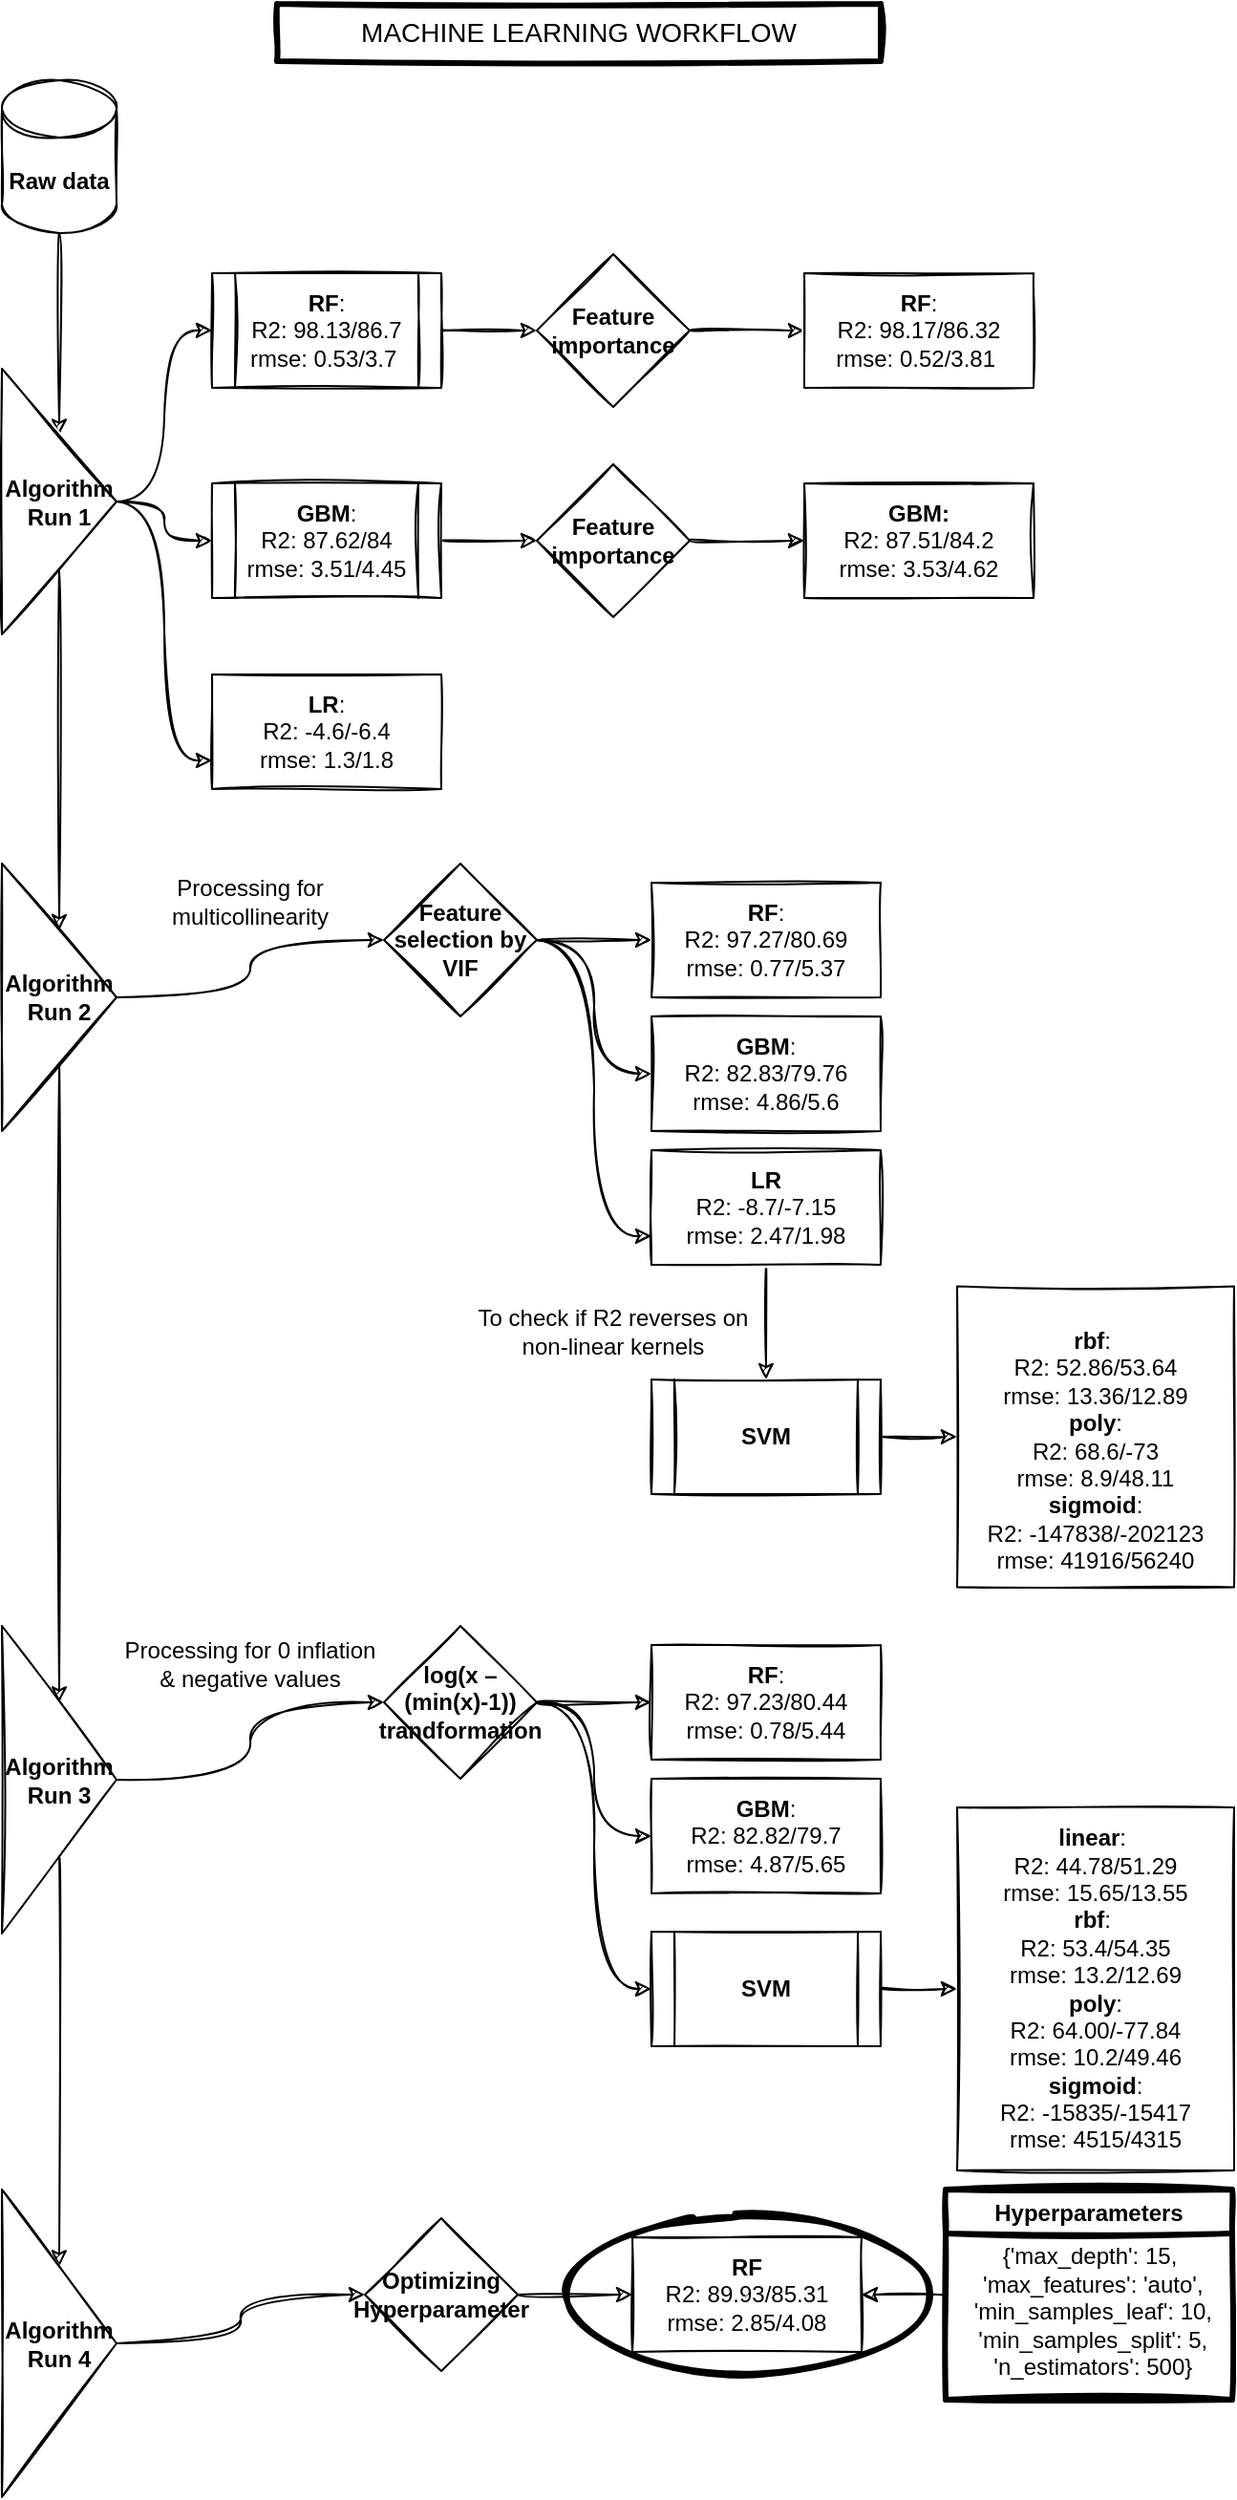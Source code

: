 <mxfile version="14.6.13" type="device" pages="2"><diagram id="PlotUkzGJ4MsL577KnN-" name="Page-1"><mxGraphModel dx="1236" dy="627" grid="1" gridSize="10" guides="1" tooltips="1" connect="1" arrows="1" fold="1" page="1" pageScale="1" pageWidth="850" pageHeight="1100" math="0" shadow="0"><root><mxCell id="0"/><mxCell id="1" parent="0"/><mxCell id="VuNRYBjT9WRb8cfi9A7f-4" value="" style="edgeStyle=orthogonalEdgeStyle;rounded=0;orthogonalLoop=1;jettySize=auto;html=1;exitX=0.5;exitY=1;exitDx=0;exitDy=0;exitPerimeter=0;curved=1;sketch=1;" edge="1" parent="1" source="VuNRYBjT9WRb8cfi9A7f-2" target="VuNRYBjT9WRb8cfi9A7f-3"><mxGeometry relative="1" as="geometry"><mxPoint x="40" y="191" as="sourcePoint"/></mxGeometry></mxCell><mxCell id="VuNRYBjT9WRb8cfi9A7f-2" value="&lt;b&gt;Raw data&lt;/b&gt;" style="shape=cylinder3;whiteSpace=wrap;html=1;boundedLbl=1;backgroundOutline=1;size=15;sketch=1;" vertex="1" parent="1"><mxGeometry x="10" y="80" width="60" height="80" as="geometry"/></mxCell><mxCell id="VuNRYBjT9WRb8cfi9A7f-6" value="" style="edgeStyle=orthogonalEdgeStyle;rounded=0;orthogonalLoop=1;jettySize=auto;html=1;curved=1;sketch=1;" edge="1" parent="1" source="VuNRYBjT9WRb8cfi9A7f-3" target="VuNRYBjT9WRb8cfi9A7f-5"><mxGeometry relative="1" as="geometry"/></mxCell><mxCell id="VuNRYBjT9WRb8cfi9A7f-22" value="" style="edgeStyle=orthogonalEdgeStyle;rounded=0;orthogonalLoop=1;jettySize=auto;html=1;curved=1;sketch=1;" edge="1" parent="1" source="VuNRYBjT9WRb8cfi9A7f-3" target="VuNRYBjT9WRb8cfi9A7f-21"><mxGeometry relative="1" as="geometry"/></mxCell><mxCell id="VuNRYBjT9WRb8cfi9A7f-64" style="edgeStyle=orthogonalEdgeStyle;rounded=0;orthogonalLoop=1;jettySize=auto;html=1;entryX=0;entryY=0.5;entryDx=0;entryDy=0;curved=1;sketch=1;" edge="1" parent="1" source="VuNRYBjT9WRb8cfi9A7f-3" target="VuNRYBjT9WRb8cfi9A7f-7"><mxGeometry relative="1" as="geometry"/></mxCell><mxCell id="VuNRYBjT9WRb8cfi9A7f-65" style="edgeStyle=orthogonalEdgeStyle;rounded=0;orthogonalLoop=1;jettySize=auto;html=1;entryX=0;entryY=0.75;entryDx=0;entryDy=0;curved=1;sketch=1;" edge="1" parent="1" source="VuNRYBjT9WRb8cfi9A7f-3" target="VuNRYBjT9WRb8cfi9A7f-19"><mxGeometry relative="1" as="geometry"/></mxCell><mxCell id="VuNRYBjT9WRb8cfi9A7f-3" value="&lt;b&gt;Algorithm Run 1&lt;/b&gt;" style="triangle;whiteSpace=wrap;html=1;sketch=1;" vertex="1" parent="1"><mxGeometry x="10" y="231" width="60" height="139" as="geometry"/></mxCell><mxCell id="VuNRYBjT9WRb8cfi9A7f-10" value="" style="edgeStyle=orthogonalEdgeStyle;rounded=0;orthogonalLoop=1;jettySize=auto;html=1;curved=1;sketch=1;" edge="1" parent="1" source="VuNRYBjT9WRb8cfi9A7f-5" target="VuNRYBjT9WRb8cfi9A7f-9"><mxGeometry relative="1" as="geometry"/></mxCell><mxCell id="VuNRYBjT9WRb8cfi9A7f-5" value="&lt;b&gt;RF&lt;/b&gt;:&lt;br&gt;R2: 98.13/86.7&lt;br&gt;rmse: 0.53/3.7&amp;nbsp;" style="shape=process;whiteSpace=wrap;html=1;backgroundOutline=1;sketch=1;" vertex="1" parent="1"><mxGeometry x="120" y="181" width="120" height="60" as="geometry"/></mxCell><mxCell id="VuNRYBjT9WRb8cfi9A7f-14" value="" style="edgeStyle=orthogonalEdgeStyle;rounded=0;orthogonalLoop=1;jettySize=auto;html=1;curved=1;sketch=1;" edge="1" parent="1" source="VuNRYBjT9WRb8cfi9A7f-7" target="VuNRYBjT9WRb8cfi9A7f-13"><mxGeometry relative="1" as="geometry"/></mxCell><mxCell id="VuNRYBjT9WRb8cfi9A7f-7" value="&lt;b&gt;GBM&lt;/b&gt;:&lt;br&gt;R2: 87.62/84&lt;br&gt;rmse: 3.51/4.45" style="shape=process;whiteSpace=wrap;html=1;backgroundOutline=1;sketch=1;" vertex="1" parent="1"><mxGeometry x="120" y="291" width="120" height="60" as="geometry"/></mxCell><mxCell id="VuNRYBjT9WRb8cfi9A7f-16" value="" style="edgeStyle=orthogonalEdgeStyle;rounded=0;orthogonalLoop=1;jettySize=auto;html=1;curved=1;sketch=1;" edge="1" parent="1" source="VuNRYBjT9WRb8cfi9A7f-9" target="VuNRYBjT9WRb8cfi9A7f-15"><mxGeometry relative="1" as="geometry"/></mxCell><mxCell id="VuNRYBjT9WRb8cfi9A7f-9" value="&lt;span style=&quot;&quot;&gt;Feature importance&lt;/span&gt;" style="rhombus;whiteSpace=wrap;html=1;fontStyle=1;sketch=1;" vertex="1" parent="1"><mxGeometry x="290" y="171" width="80" height="80" as="geometry"/></mxCell><mxCell id="VuNRYBjT9WRb8cfi9A7f-18" value="" style="edgeStyle=orthogonalEdgeStyle;rounded=0;orthogonalLoop=1;jettySize=auto;html=1;curved=1;sketch=1;" edge="1" parent="1" source="VuNRYBjT9WRb8cfi9A7f-13" target="VuNRYBjT9WRb8cfi9A7f-17"><mxGeometry relative="1" as="geometry"/></mxCell><mxCell id="VuNRYBjT9WRb8cfi9A7f-13" value="&lt;span&gt;Feature importance&lt;/span&gt;" style="rhombus;whiteSpace=wrap;html=1;fontStyle=1;sketch=1;" vertex="1" parent="1"><mxGeometry x="290" y="281" width="80" height="80" as="geometry"/></mxCell><mxCell id="VuNRYBjT9WRb8cfi9A7f-15" value="&lt;b&gt;RF&lt;/b&gt;:&lt;br&gt;R2: 98.17/86.32&lt;br&gt;rmse: 0.52/3.81&amp;nbsp;" style="whiteSpace=wrap;html=1;sketch=1;" vertex="1" parent="1"><mxGeometry x="430" y="181" width="120" height="60" as="geometry"/></mxCell><mxCell id="VuNRYBjT9WRb8cfi9A7f-17" value="&lt;span&gt;&lt;b&gt;GBM:&lt;br&gt;&lt;/b&gt;R2: 87.51/84.2&lt;br&gt;rmse: 3.53/4.62&lt;br&gt;&lt;/span&gt;" style="whiteSpace=wrap;html=1;sketch=1;" vertex="1" parent="1"><mxGeometry x="430" y="291" width="120" height="60" as="geometry"/></mxCell><mxCell id="VuNRYBjT9WRb8cfi9A7f-19" value="&lt;b&gt;LR&lt;/b&gt;:&lt;br&gt;R2: -4.6/-6.4&lt;br&gt;rmse: 1.3/1.8" style="whiteSpace=wrap;html=1;sketch=1;" vertex="1" parent="1"><mxGeometry x="120" y="391" width="120" height="60" as="geometry"/></mxCell><mxCell id="VuNRYBjT9WRb8cfi9A7f-24" value="" style="edgeStyle=orthogonalEdgeStyle;rounded=0;orthogonalLoop=1;jettySize=auto;html=1;curved=1;sketch=1;" edge="1" parent="1" source="VuNRYBjT9WRb8cfi9A7f-21" target="VuNRYBjT9WRb8cfi9A7f-23"><mxGeometry relative="1" as="geometry"/></mxCell><mxCell id="VuNRYBjT9WRb8cfi9A7f-46" value="" style="edgeStyle=orthogonalEdgeStyle;rounded=0;orthogonalLoop=1;jettySize=auto;html=1;curved=1;sketch=1;" edge="1" parent="1" source="VuNRYBjT9WRb8cfi9A7f-21" target="VuNRYBjT9WRb8cfi9A7f-45"><mxGeometry relative="1" as="geometry"/></mxCell><mxCell id="VuNRYBjT9WRb8cfi9A7f-21" value="&lt;b&gt;Algorithm Run 2&lt;/b&gt;" style="triangle;whiteSpace=wrap;html=1;sketch=1;" vertex="1" parent="1"><mxGeometry x="10" y="490" width="60" height="140" as="geometry"/></mxCell><mxCell id="VuNRYBjT9WRb8cfi9A7f-27" value="" style="edgeStyle=orthogonalEdgeStyle;rounded=0;orthogonalLoop=1;jettySize=auto;html=1;curved=1;sketch=1;" edge="1" parent="1" source="VuNRYBjT9WRb8cfi9A7f-23" target="VuNRYBjT9WRb8cfi9A7f-26"><mxGeometry relative="1" as="geometry"/></mxCell><mxCell id="VuNRYBjT9WRb8cfi9A7f-32" style="edgeStyle=orthogonalEdgeStyle;rounded=0;orthogonalLoop=1;jettySize=auto;html=1;exitX=1;exitY=0.5;exitDx=0;exitDy=0;entryX=0;entryY=0.5;entryDx=0;entryDy=0;curved=1;sketch=1;" edge="1" parent="1" source="VuNRYBjT9WRb8cfi9A7f-23" target="VuNRYBjT9WRb8cfi9A7f-30"><mxGeometry relative="1" as="geometry"/></mxCell><mxCell id="VuNRYBjT9WRb8cfi9A7f-33" style="edgeStyle=orthogonalEdgeStyle;rounded=0;orthogonalLoop=1;jettySize=auto;html=1;exitX=1;exitY=0.5;exitDx=0;exitDy=0;entryX=0;entryY=0.75;entryDx=0;entryDy=0;curved=1;sketch=1;" edge="1" parent="1" source="VuNRYBjT9WRb8cfi9A7f-23" target="VuNRYBjT9WRb8cfi9A7f-31"><mxGeometry relative="1" as="geometry"/></mxCell><mxCell id="VuNRYBjT9WRb8cfi9A7f-23" value="Feature selection by VIF" style="rhombus;whiteSpace=wrap;html=1;fontStyle=1;sketch=1;" vertex="1" parent="1"><mxGeometry x="210" y="490" width="80" height="80" as="geometry"/></mxCell><mxCell id="VuNRYBjT9WRb8cfi9A7f-25" value="Processing for multicollinearity" style="text;html=1;strokeColor=none;fillColor=none;align=center;verticalAlign=middle;whiteSpace=wrap;rounded=0;sketch=1;" vertex="1" parent="1"><mxGeometry x="100" y="500" width="80" height="20" as="geometry"/></mxCell><mxCell id="VuNRYBjT9WRb8cfi9A7f-26" value="&lt;b&gt;RF&lt;/b&gt;:&lt;br&gt;R2: 97.27/80.69&lt;br&gt;rmse: 0.77/5.37" style="whiteSpace=wrap;html=1;sketch=1;" vertex="1" parent="1"><mxGeometry x="350" y="500" width="120" height="60" as="geometry"/></mxCell><mxCell id="VuNRYBjT9WRb8cfi9A7f-30" value="&lt;b&gt;GBM&lt;/b&gt;:&lt;br&gt;R2: 82.83/79.76&lt;br&gt;rmse: 4.86/5.6" style="whiteSpace=wrap;html=1;sketch=1;" vertex="1" parent="1"><mxGeometry x="350" y="570" width="120" height="60" as="geometry"/></mxCell><mxCell id="VuNRYBjT9WRb8cfi9A7f-36" value="" style="edgeStyle=orthogonalEdgeStyle;rounded=0;orthogonalLoop=1;jettySize=auto;html=1;curved=1;sketch=1;" edge="1" parent="1" source="VuNRYBjT9WRb8cfi9A7f-31" target="VuNRYBjT9WRb8cfi9A7f-35"><mxGeometry relative="1" as="geometry"/></mxCell><mxCell id="VuNRYBjT9WRb8cfi9A7f-31" value="&lt;b&gt;LR&lt;/b&gt;&lt;br&gt;R2: -8.7/-7.15&lt;br&gt;rmse: 2.47/1.98" style="whiteSpace=wrap;html=1;sketch=1;" vertex="1" parent="1"><mxGeometry x="350" y="640" width="120" height="60" as="geometry"/></mxCell><mxCell id="VuNRYBjT9WRb8cfi9A7f-60" value="" style="edgeStyle=orthogonalEdgeStyle;rounded=0;orthogonalLoop=1;jettySize=auto;html=1;curved=1;sketch=1;" edge="1" parent="1" source="VuNRYBjT9WRb8cfi9A7f-35" target="VuNRYBjT9WRb8cfi9A7f-59"><mxGeometry relative="1" as="geometry"/></mxCell><mxCell id="VuNRYBjT9WRb8cfi9A7f-35" value="&lt;b&gt;SVM&lt;/b&gt;" style="shape=process;whiteSpace=wrap;html=1;backgroundOutline=1;sketch=1;" vertex="1" parent="1"><mxGeometry x="350" y="760" width="120" height="60" as="geometry"/></mxCell><mxCell id="VuNRYBjT9WRb8cfi9A7f-37" value="To check if R2 reverses on non-linear kernels" style="text;html=1;strokeColor=none;fillColor=none;align=center;verticalAlign=middle;whiteSpace=wrap;rounded=0;sketch=1;" vertex="1" parent="1"><mxGeometry x="250" y="720" width="160" height="30" as="geometry"/></mxCell><mxCell id="VuNRYBjT9WRb8cfi9A7f-50" value="" style="edgeStyle=orthogonalEdgeStyle;rounded=0;orthogonalLoop=1;jettySize=auto;html=1;curved=1;sketch=1;" edge="1" parent="1" source="VuNRYBjT9WRb8cfi9A7f-45" target="VuNRYBjT9WRb8cfi9A7f-49"><mxGeometry relative="1" as="geometry"/></mxCell><mxCell id="VuNRYBjT9WRb8cfi9A7f-71" value="" style="edgeStyle=orthogonalEdgeStyle;rounded=0;orthogonalLoop=1;jettySize=auto;html=1;curved=1;sketch=1;" edge="1" parent="1" source="VuNRYBjT9WRb8cfi9A7f-45" target="VuNRYBjT9WRb8cfi9A7f-70"><mxGeometry relative="1" as="geometry"/></mxCell><mxCell id="VuNRYBjT9WRb8cfi9A7f-45" value="Algorithm Run 3" style="triangle;whiteSpace=wrap;html=1;fontStyle=1;sketch=1;" vertex="1" parent="1"><mxGeometry x="10" y="889" width="60" height="161" as="geometry"/></mxCell><mxCell id="VuNRYBjT9WRb8cfi9A7f-53" value="" style="edgeStyle=orthogonalEdgeStyle;rounded=0;orthogonalLoop=1;jettySize=auto;html=1;entryX=0;entryY=0.5;entryDx=0;entryDy=0;curved=1;sketch=1;" edge="1" parent="1" source="VuNRYBjT9WRb8cfi9A7f-49" target="VuNRYBjT9WRb8cfi9A7f-54"><mxGeometry relative="1" as="geometry"><mxPoint x="350" y="929" as="targetPoint"/></mxGeometry></mxCell><mxCell id="VuNRYBjT9WRb8cfi9A7f-61" style="edgeStyle=orthogonalEdgeStyle;rounded=0;orthogonalLoop=1;jettySize=auto;html=1;exitX=1;exitY=0.5;exitDx=0;exitDy=0;entryX=0;entryY=0.5;entryDx=0;entryDy=0;curved=1;sketch=1;" edge="1" parent="1" source="VuNRYBjT9WRb8cfi9A7f-49" target="VuNRYBjT9WRb8cfi9A7f-55"><mxGeometry relative="1" as="geometry"/></mxCell><mxCell id="VuNRYBjT9WRb8cfi9A7f-62" style="edgeStyle=orthogonalEdgeStyle;rounded=0;orthogonalLoop=1;jettySize=auto;html=1;exitX=1;exitY=0.5;exitDx=0;exitDy=0;entryX=0;entryY=0.5;entryDx=0;entryDy=0;curved=1;sketch=1;" edge="1" parent="1" source="VuNRYBjT9WRb8cfi9A7f-49" target="VuNRYBjT9WRb8cfi9A7f-57"><mxGeometry relative="1" as="geometry"/></mxCell><mxCell id="VuNRYBjT9WRb8cfi9A7f-49" value="log(x – (min(x)-1)) trandformation" style="rhombus;whiteSpace=wrap;html=1;fontStyle=1;sketch=1;" vertex="1" parent="1"><mxGeometry x="210" y="889" width="80" height="80" as="geometry"/></mxCell><mxCell id="VuNRYBjT9WRb8cfi9A7f-51" value="Processing for 0 inflation &amp;amp; negative values" style="text;html=1;strokeColor=none;fillColor=none;align=center;verticalAlign=middle;whiteSpace=wrap;rounded=0;sketch=1;" vertex="1" parent="1"><mxGeometry x="70" y="899" width="140" height="20" as="geometry"/></mxCell><mxCell id="VuNRYBjT9WRb8cfi9A7f-54" value="&lt;b&gt;RF&lt;/b&gt;:&lt;br&gt;R2: 97.23/80.44&lt;br&gt;rmse: 0.78/5.44" style="whiteSpace=wrap;html=1;sketch=1;" vertex="1" parent="1"><mxGeometry x="350" y="899" width="120" height="60" as="geometry"/></mxCell><mxCell id="VuNRYBjT9WRb8cfi9A7f-55" value="&lt;b&gt;GBM&lt;/b&gt;:&lt;br&gt;R2: 82.82/79.7&lt;br&gt;rmse: 4.87/5.65" style="whiteSpace=wrap;html=1;sketch=1;" vertex="1" parent="1"><mxGeometry x="350" y="969" width="120" height="60" as="geometry"/></mxCell><mxCell id="VuNRYBjT9WRb8cfi9A7f-63" style="edgeStyle=orthogonalEdgeStyle;rounded=0;orthogonalLoop=1;jettySize=auto;html=1;exitX=1;exitY=0.5;exitDx=0;exitDy=0;entryX=0;entryY=0.5;entryDx=0;entryDy=0;curved=1;sketch=1;" edge="1" parent="1" source="VuNRYBjT9WRb8cfi9A7f-57" target="VuNRYBjT9WRb8cfi9A7f-58"><mxGeometry relative="1" as="geometry"/></mxCell><mxCell id="VuNRYBjT9WRb8cfi9A7f-57" value="&lt;b&gt;SVM&lt;/b&gt;" style="shape=process;whiteSpace=wrap;html=1;backgroundOutline=1;sketch=1;" vertex="1" parent="1"><mxGeometry x="350" y="1049" width="120" height="60" as="geometry"/></mxCell><mxCell id="VuNRYBjT9WRb8cfi9A7f-58" value="&lt;b&gt;linear&lt;/b&gt;:&amp;nbsp;&lt;br&gt;R2: 44.78/51.29&lt;br&gt;rmse: 15.65/13.55&lt;br&gt;&lt;b&gt;rbf&lt;/b&gt;:&amp;nbsp;&lt;br&gt;R2: 53.4/54.35&lt;br&gt;rmse: 13.2/12.69&lt;br&gt;&lt;b&gt;poly&lt;/b&gt;:&lt;br&gt;R2: 64.00/-77.84&lt;br&gt;rmse: 10.2/49.46&lt;br&gt;&lt;b&gt;sigmoid&lt;/b&gt;:&lt;br&gt;R2: -15835/-15417&lt;br&gt;rmse: 4515/4315" style="whiteSpace=wrap;html=1;sketch=1;" vertex="1" parent="1"><mxGeometry x="510" y="984" width="145" height="190" as="geometry"/></mxCell><mxCell id="VuNRYBjT9WRb8cfi9A7f-59" value="&lt;br&gt;&lt;b&gt;rbf&lt;/b&gt;:&amp;nbsp;&lt;br&gt;R2: 52.86/53.64&lt;br&gt;rmse: 13.36/12.89&lt;br&gt;&lt;b&gt;poly&lt;/b&gt;:&lt;br&gt;R2: 68.6/-73&lt;br&gt;rmse: 8.9/48.11&lt;br&gt;&lt;b&gt;sigmoid&lt;/b&gt;:&lt;br&gt;R2: -147838/-202123&lt;br&gt;rmse: 41916/56240" style="whiteSpace=wrap;html=1;sketch=1;" vertex="1" parent="1"><mxGeometry x="510" y="711.25" width="145" height="157.5" as="geometry"/></mxCell><mxCell id="VuNRYBjT9WRb8cfi9A7f-73" value="" style="edgeStyle=orthogonalEdgeStyle;rounded=0;orthogonalLoop=1;jettySize=auto;html=1;curved=1;sketch=1;" edge="1" parent="1" source="VuNRYBjT9WRb8cfi9A7f-70" target="VuNRYBjT9WRb8cfi9A7f-72"><mxGeometry relative="1" as="geometry"/></mxCell><mxCell id="VuNRYBjT9WRb8cfi9A7f-70" value="Algorithm Run 4" style="triangle;whiteSpace=wrap;html=1;fontStyle=1;sketch=1;" vertex="1" parent="1"><mxGeometry x="10" y="1184" width="60" height="161" as="geometry"/></mxCell><mxCell id="VuNRYBjT9WRb8cfi9A7f-75" value="" style="edgeStyle=orthogonalEdgeStyle;rounded=0;orthogonalLoop=1;jettySize=auto;html=1;curved=1;sketch=1;" edge="1" parent="1" source="VuNRYBjT9WRb8cfi9A7f-72" target="VuNRYBjT9WRb8cfi9A7f-74"><mxGeometry relative="1" as="geometry"/></mxCell><mxCell id="VuNRYBjT9WRb8cfi9A7f-72" value="Optimizing&lt;br&gt;Hyperparameter" style="rhombus;whiteSpace=wrap;html=1;fontStyle=1;sketch=1;" vertex="1" parent="1"><mxGeometry x="200" y="1199" width="80" height="80" as="geometry"/></mxCell><mxCell id="VuNRYBjT9WRb8cfi9A7f-74" value="RF&lt;br&gt;&lt;span style=&quot;font-weight: normal&quot;&gt;R2: 89.93/85.31&lt;br&gt;rmse: 2.85/4.08&lt;/span&gt;" style="whiteSpace=wrap;html=1;fontStyle=1;sketch=1;" vertex="1" parent="1"><mxGeometry x="340" y="1209" width="120" height="60" as="geometry"/></mxCell><mxCell id="VuNRYBjT9WRb8cfi9A7f-92" value="" style="edgeStyle=orthogonalEdgeStyle;rounded=0;orthogonalLoop=1;jettySize=auto;html=1;curved=1;sketch=1;" edge="1" parent="1" source="VuNRYBjT9WRb8cfi9A7f-91" target="VuNRYBjT9WRb8cfi9A7f-74"><mxGeometry relative="1" as="geometry"/></mxCell><mxCell id="VuNRYBjT9WRb8cfi9A7f-91" value="Hyperparameters" style="swimlane;strokeWidth=3;sketch=1;" vertex="1" parent="1"><mxGeometry x="504" y="1184" width="150" height="110" as="geometry"/></mxCell><mxCell id="VuNRYBjT9WRb8cfi9A7f-96" value="&lt;div&gt;{'max_depth': 15,&lt;/div&gt;&lt;div&gt;&amp;nbsp;'max_features': 'auto',&lt;/div&gt;&lt;div&gt;&amp;nbsp;'min_samples_leaf': 10,&lt;/div&gt;&lt;div&gt;&amp;nbsp;'min_samples_split': 5,&lt;/div&gt;&lt;div&gt;&amp;nbsp;'n_estimators': 500}&lt;/div&gt;&lt;div&gt;&lt;br&gt;&lt;/div&gt;" style="text;html=1;align=center;verticalAlign=middle;resizable=0;points=[];autosize=1;strokeColor=none;sketch=1;" vertex="1" parent="VuNRYBjT9WRb8cfi9A7f-91"><mxGeometry x="5" y="26" width="140" height="90" as="geometry"/></mxCell><mxCell id="VuNRYBjT9WRb8cfi9A7f-97" value="&lt;hr&gt;" style="ellipse;whiteSpace=wrap;html=1;fillColor=none;strokeWidth=3;sketch=1;" vertex="1" parent="1"><mxGeometry x="305" y="1199" width="190" height="80" as="geometry"/></mxCell><mxCell id="VuNRYBjT9WRb8cfi9A7f-98" value="MACHINE LEARNING WORKFLOW" style="rounded=0;whiteSpace=wrap;html=1;strokeWidth=3;fontSize=14;sketch=1;" vertex="1" parent="1"><mxGeometry x="154" y="40" width="316" height="30" as="geometry"/></mxCell></root></mxGraphModel></diagram><diagram id="4yOIdUn-jYhlsAFX7wEC" name="Page-2"><mxGraphModel dx="1264" dy="592" grid="1" gridSize="10" guides="1" tooltips="1" connect="1" arrows="1" fold="1" page="1" pageScale="1" pageWidth="850" pageHeight="1100" math="0" shadow="0"><root><mxCell id="X-h3xh017GZ5-hpip-9P-0"/><mxCell id="X-h3xh017GZ5-hpip-9P-1" parent="X-h3xh017GZ5-hpip-9P-0"/><mxCell id="X-h3xh017GZ5-hpip-9P-2" value="" style="edgeStyle=orthogonalEdgeStyle;rounded=0;orthogonalLoop=1;jettySize=auto;html=1;exitX=0.5;exitY=1;exitDx=0;exitDy=0;exitPerimeter=0;curved=1;sketch=1;" edge="1" parent="X-h3xh017GZ5-hpip-9P-1" source="X-h3xh017GZ5-hpip-9P-3" target="X-h3xh017GZ5-hpip-9P-8"><mxGeometry relative="1" as="geometry"><mxPoint x="40" y="191" as="sourcePoint"/></mxGeometry></mxCell><mxCell id="X-h3xh017GZ5-hpip-9P-3" value="&lt;b&gt;Raw data&lt;/b&gt;" style="shape=cylinder3;whiteSpace=wrap;html=1;boundedLbl=1;backgroundOutline=1;size=15;fillColor=#a0522d;strokeColor=#6D1F00;sketch=1;fontColor=#4D4D4D;" vertex="1" parent="X-h3xh017GZ5-hpip-9P-1"><mxGeometry x="10" y="80" width="60" height="80" as="geometry"/></mxCell><mxCell id="X-h3xh017GZ5-hpip-9P-4" value="" style="edgeStyle=orthogonalEdgeStyle;rounded=0;orthogonalLoop=1;jettySize=auto;html=1;curved=1;sketch=1;" edge="1" parent="X-h3xh017GZ5-hpip-9P-1" source="X-h3xh017GZ5-hpip-9P-8" target="X-h3xh017GZ5-hpip-9P-10"><mxGeometry relative="1" as="geometry"/></mxCell><mxCell id="X-h3xh017GZ5-hpip-9P-5" value="" style="edgeStyle=orthogonalEdgeStyle;rounded=0;orthogonalLoop=1;jettySize=auto;html=1;curved=1;sketch=1;" edge="1" parent="X-h3xh017GZ5-hpip-9P-1" source="X-h3xh017GZ5-hpip-9P-8" target="X-h3xh017GZ5-hpip-9P-22"><mxGeometry relative="1" as="geometry"/></mxCell><mxCell id="X-h3xh017GZ5-hpip-9P-6" style="edgeStyle=orthogonalEdgeStyle;rounded=0;orthogonalLoop=1;jettySize=auto;html=1;entryX=0;entryY=0.5;entryDx=0;entryDy=0;curved=1;sketch=1;" edge="1" parent="X-h3xh017GZ5-hpip-9P-1" source="X-h3xh017GZ5-hpip-9P-8" target="X-h3xh017GZ5-hpip-9P-12"><mxGeometry relative="1" as="geometry"/></mxCell><mxCell id="X-h3xh017GZ5-hpip-9P-7" style="edgeStyle=orthogonalEdgeStyle;rounded=0;orthogonalLoop=1;jettySize=auto;html=1;entryX=0;entryY=0.75;entryDx=0;entryDy=0;curved=1;sketch=1;" edge="1" parent="X-h3xh017GZ5-hpip-9P-1" source="X-h3xh017GZ5-hpip-9P-8" target="X-h3xh017GZ5-hpip-9P-19"><mxGeometry relative="1" as="geometry"/></mxCell><mxCell id="X-h3xh017GZ5-hpip-9P-8" value="&lt;b&gt;Algorithm Run 1&lt;/b&gt;" style="triangle;whiteSpace=wrap;html=1;fillColor=#76608a;strokeColor=#432D57;sketch=1;fontColor=#FF0000;" vertex="1" parent="X-h3xh017GZ5-hpip-9P-1"><mxGeometry x="10" y="231" width="60" height="139" as="geometry"/></mxCell><mxCell id="X-h3xh017GZ5-hpip-9P-9" value="" style="edgeStyle=orthogonalEdgeStyle;rounded=0;orthogonalLoop=1;jettySize=auto;html=1;curved=1;sketch=1;" edge="1" parent="X-h3xh017GZ5-hpip-9P-1" source="X-h3xh017GZ5-hpip-9P-10" target="X-h3xh017GZ5-hpip-9P-14"><mxGeometry relative="1" as="geometry"/></mxCell><mxCell id="X-h3xh017GZ5-hpip-9P-10" value="&lt;b&gt;RF&lt;/b&gt;:&lt;br&gt;R2: 98.13/86.7&lt;br&gt;rmse: 0.53/3.7&amp;nbsp;" style="shape=process;whiteSpace=wrap;html=1;backgroundOutline=1;fillColor=#fff2cc;strokeColor=#d6b656;sketch=1;" vertex="1" parent="X-h3xh017GZ5-hpip-9P-1"><mxGeometry x="120" y="181" width="120" height="60" as="geometry"/></mxCell><mxCell id="X-h3xh017GZ5-hpip-9P-11" value="" style="edgeStyle=orthogonalEdgeStyle;rounded=0;orthogonalLoop=1;jettySize=auto;html=1;curved=1;sketch=1;" edge="1" parent="X-h3xh017GZ5-hpip-9P-1" source="X-h3xh017GZ5-hpip-9P-12" target="X-h3xh017GZ5-hpip-9P-16"><mxGeometry relative="1" as="geometry"/></mxCell><mxCell id="X-h3xh017GZ5-hpip-9P-12" value="&lt;b&gt;GBM&lt;/b&gt;:&lt;br&gt;R2: 87.62/84&lt;br&gt;rmse: 3.51/4.45" style="shape=process;whiteSpace=wrap;html=1;backgroundOutline=1;fillColor=#f8cecc;strokeColor=#b85450;sketch=1;" vertex="1" parent="X-h3xh017GZ5-hpip-9P-1"><mxGeometry x="120" y="291" width="120" height="60" as="geometry"/></mxCell><mxCell id="X-h3xh017GZ5-hpip-9P-13" value="" style="edgeStyle=orthogonalEdgeStyle;rounded=0;orthogonalLoop=1;jettySize=auto;html=1;curved=1;sketch=1;" edge="1" parent="X-h3xh017GZ5-hpip-9P-1" source="X-h3xh017GZ5-hpip-9P-14" target="X-h3xh017GZ5-hpip-9P-17"><mxGeometry relative="1" as="geometry"/></mxCell><mxCell id="X-h3xh017GZ5-hpip-9P-14" value="&lt;span style=&quot;&quot;&gt;Feature importance&lt;/span&gt;" style="rhombus;whiteSpace=wrap;html=1;fontStyle=1;strokeColor=#B20000;fillColor=#FF9999;sketch=1;fontColor=#4D4D4D;" vertex="1" parent="X-h3xh017GZ5-hpip-9P-1"><mxGeometry x="290" y="171" width="80" height="80" as="geometry"/></mxCell><mxCell id="X-h3xh017GZ5-hpip-9P-15" value="" style="edgeStyle=orthogonalEdgeStyle;rounded=0;orthogonalLoop=1;jettySize=auto;html=1;curved=1;sketch=1;" edge="1" parent="X-h3xh017GZ5-hpip-9P-1" source="X-h3xh017GZ5-hpip-9P-16" target="X-h3xh017GZ5-hpip-9P-18"><mxGeometry relative="1" as="geometry"/></mxCell><mxCell id="X-h3xh017GZ5-hpip-9P-16" value="&lt;span&gt;Feature importance&lt;/span&gt;" style="rhombus;whiteSpace=wrap;html=1;fontStyle=1;strokeColor=#B20000;fillColor=#FF9999;sketch=1;fontColor=#4D4D4D;" vertex="1" parent="X-h3xh017GZ5-hpip-9P-1"><mxGeometry x="290" y="281" width="80" height="80" as="geometry"/></mxCell><mxCell id="X-h3xh017GZ5-hpip-9P-17" value="&lt;b&gt;RF&lt;/b&gt;:&lt;br&gt;R2: 98.17/86.32&lt;br&gt;rmse: 0.52/3.81&amp;nbsp;" style="whiteSpace=wrap;html=1;fillColor=#fff2cc;strokeColor=#d6b656;sketch=1;" vertex="1" parent="X-h3xh017GZ5-hpip-9P-1"><mxGeometry x="430" y="181" width="120" height="60" as="geometry"/></mxCell><mxCell id="X-h3xh017GZ5-hpip-9P-18" value="&lt;span&gt;&lt;b&gt;GBM:&lt;br&gt;&lt;/b&gt;R2: 87.51/84.2&lt;br&gt;rmse: 3.53/4.62&lt;br&gt;&lt;/span&gt;" style="whiteSpace=wrap;html=1;fillColor=#f8cecc;strokeColor=#b85450;sketch=1;" vertex="1" parent="X-h3xh017GZ5-hpip-9P-1"><mxGeometry x="430" y="291" width="120" height="60" as="geometry"/></mxCell><mxCell id="X-h3xh017GZ5-hpip-9P-19" value="&lt;b&gt;LR&lt;/b&gt;:&lt;br&gt;R2: -4.6/-6.4&lt;br&gt;rmse: 1.3/1.8" style="whiteSpace=wrap;html=1;fillColor=#dae8fc;strokeColor=#6c8ebf;sketch=1;" vertex="1" parent="X-h3xh017GZ5-hpip-9P-1"><mxGeometry x="120" y="391" width="120" height="60" as="geometry"/></mxCell><mxCell id="X-h3xh017GZ5-hpip-9P-20" value="" style="edgeStyle=orthogonalEdgeStyle;rounded=0;orthogonalLoop=1;jettySize=auto;html=1;curved=1;sketch=1;" edge="1" parent="X-h3xh017GZ5-hpip-9P-1" source="X-h3xh017GZ5-hpip-9P-22" target="X-h3xh017GZ5-hpip-9P-26"><mxGeometry relative="1" as="geometry"/></mxCell><mxCell id="X-h3xh017GZ5-hpip-9P-21" value="" style="edgeStyle=orthogonalEdgeStyle;rounded=0;orthogonalLoop=1;jettySize=auto;html=1;curved=1;sketch=1;" edge="1" parent="X-h3xh017GZ5-hpip-9P-1" source="X-h3xh017GZ5-hpip-9P-22" target="X-h3xh017GZ5-hpip-9P-37"><mxGeometry relative="1" as="geometry"/></mxCell><mxCell id="X-h3xh017GZ5-hpip-9P-22" value="&lt;b&gt;Algorithm Run 2&lt;/b&gt;" style="triangle;whiteSpace=wrap;html=1;fillColor=#76608a;strokeColor=#432D57;sketch=1;fontColor=#FF0000;" vertex="1" parent="X-h3xh017GZ5-hpip-9P-1"><mxGeometry x="10" y="490" width="60" height="140" as="geometry"/></mxCell><mxCell id="X-h3xh017GZ5-hpip-9P-23" value="" style="edgeStyle=orthogonalEdgeStyle;rounded=0;orthogonalLoop=1;jettySize=auto;html=1;curved=1;sketch=1;" edge="1" parent="X-h3xh017GZ5-hpip-9P-1" source="X-h3xh017GZ5-hpip-9P-26" target="X-h3xh017GZ5-hpip-9P-28"><mxGeometry relative="1" as="geometry"/></mxCell><mxCell id="X-h3xh017GZ5-hpip-9P-24" style="edgeStyle=orthogonalEdgeStyle;rounded=0;orthogonalLoop=1;jettySize=auto;html=1;exitX=1;exitY=0.5;exitDx=0;exitDy=0;entryX=0;entryY=0.5;entryDx=0;entryDy=0;curved=1;sketch=1;" edge="1" parent="X-h3xh017GZ5-hpip-9P-1" source="X-h3xh017GZ5-hpip-9P-26" target="X-h3xh017GZ5-hpip-9P-29"><mxGeometry relative="1" as="geometry"/></mxCell><mxCell id="X-h3xh017GZ5-hpip-9P-25" style="edgeStyle=orthogonalEdgeStyle;rounded=0;orthogonalLoop=1;jettySize=auto;html=1;exitX=1;exitY=0.5;exitDx=0;exitDy=0;entryX=0;entryY=0.75;entryDx=0;entryDy=0;curved=1;sketch=1;" edge="1" parent="X-h3xh017GZ5-hpip-9P-1" source="X-h3xh017GZ5-hpip-9P-26" target="X-h3xh017GZ5-hpip-9P-31"><mxGeometry relative="1" as="geometry"/></mxCell><mxCell id="X-h3xh017GZ5-hpip-9P-26" value="Feature selection by VIF" style="rhombus;whiteSpace=wrap;html=1;fontStyle=1;strokeColor=#B20000;fillColor=#FF9999;sketch=1;fontColor=#4D4D4D;" vertex="1" parent="X-h3xh017GZ5-hpip-9P-1"><mxGeometry x="210" y="490" width="80" height="80" as="geometry"/></mxCell><mxCell id="X-h3xh017GZ5-hpip-9P-27" value="Processing for multicollinearity" style="text;html=1;strokeColor=none;fillColor=none;align=center;verticalAlign=middle;whiteSpace=wrap;rounded=0;sketch=1;" vertex="1" parent="X-h3xh017GZ5-hpip-9P-1"><mxGeometry x="100" y="500" width="80" height="20" as="geometry"/></mxCell><mxCell id="X-h3xh017GZ5-hpip-9P-28" value="&lt;b&gt;RF&lt;/b&gt;:&lt;br&gt;R2: 97.27/80.69&lt;br&gt;rmse: 0.77/5.37" style="whiteSpace=wrap;html=1;fillColor=#fff2cc;strokeColor=#d6b656;sketch=1;" vertex="1" parent="X-h3xh017GZ5-hpip-9P-1"><mxGeometry x="350" y="500" width="120" height="60" as="geometry"/></mxCell><mxCell id="X-h3xh017GZ5-hpip-9P-29" value="&lt;b&gt;GBM&lt;/b&gt;:&lt;br&gt;R2: 82.83/79.76&lt;br&gt;rmse: 4.86/5.6" style="whiteSpace=wrap;html=1;fillColor=#f8cecc;strokeColor=#b85450;sketch=1;" vertex="1" parent="X-h3xh017GZ5-hpip-9P-1"><mxGeometry x="350" y="570" width="120" height="60" as="geometry"/></mxCell><mxCell id="X-h3xh017GZ5-hpip-9P-30" value="" style="edgeStyle=orthogonalEdgeStyle;rounded=0;orthogonalLoop=1;jettySize=auto;html=1;curved=1;sketch=1;" edge="1" parent="X-h3xh017GZ5-hpip-9P-1" source="X-h3xh017GZ5-hpip-9P-31" target="X-h3xh017GZ5-hpip-9P-33"><mxGeometry relative="1" as="geometry"/></mxCell><mxCell id="X-h3xh017GZ5-hpip-9P-31" value="&lt;b&gt;LR&lt;/b&gt;&lt;br&gt;R2: -8.7/-7.15&lt;br&gt;rmse: 2.47/1.98" style="whiteSpace=wrap;html=1;fillColor=#dae8fc;strokeColor=#6c8ebf;sketch=1;" vertex="1" parent="X-h3xh017GZ5-hpip-9P-1"><mxGeometry x="350" y="640" width="120" height="60" as="geometry"/></mxCell><mxCell id="X-h3xh017GZ5-hpip-9P-32" value="" style="edgeStyle=orthogonalEdgeStyle;rounded=0;orthogonalLoop=1;jettySize=auto;html=1;curved=1;sketch=1;" edge="1" parent="X-h3xh017GZ5-hpip-9P-1" source="X-h3xh017GZ5-hpip-9P-33" target="X-h3xh017GZ5-hpip-9P-48"><mxGeometry relative="1" as="geometry"/></mxCell><mxCell id="X-h3xh017GZ5-hpip-9P-33" value="&lt;b&gt;SVM&lt;/b&gt;" style="shape=process;whiteSpace=wrap;html=1;backgroundOutline=1;fillColor=#d5e8d4;strokeColor=#82b366;sketch=1;" vertex="1" parent="X-h3xh017GZ5-hpip-9P-1"><mxGeometry x="350" y="760" width="120" height="60" as="geometry"/></mxCell><mxCell id="X-h3xh017GZ5-hpip-9P-34" value="To check if R2 reverses on non-linear kernels" style="text;html=1;strokeColor=none;fillColor=none;align=center;verticalAlign=middle;whiteSpace=wrap;rounded=0;sketch=1;" vertex="1" parent="X-h3xh017GZ5-hpip-9P-1"><mxGeometry x="250" y="720" width="160" height="30" as="geometry"/></mxCell><mxCell id="X-h3xh017GZ5-hpip-9P-35" value="" style="edgeStyle=orthogonalEdgeStyle;rounded=0;orthogonalLoop=1;jettySize=auto;html=1;curved=1;sketch=1;" edge="1" parent="X-h3xh017GZ5-hpip-9P-1" source="X-h3xh017GZ5-hpip-9P-37" target="X-h3xh017GZ5-hpip-9P-41"><mxGeometry relative="1" as="geometry"/></mxCell><mxCell id="X-h3xh017GZ5-hpip-9P-36" value="" style="edgeStyle=orthogonalEdgeStyle;rounded=0;orthogonalLoop=1;jettySize=auto;html=1;curved=1;sketch=1;" edge="1" parent="X-h3xh017GZ5-hpip-9P-1" source="X-h3xh017GZ5-hpip-9P-37" target="X-h3xh017GZ5-hpip-9P-50"><mxGeometry relative="1" as="geometry"/></mxCell><mxCell id="X-h3xh017GZ5-hpip-9P-37" value="Algorithm Run 3" style="triangle;whiteSpace=wrap;html=1;fontStyle=1;fillColor=#76608a;strokeColor=#432D57;sketch=1;fontColor=#FF0000;" vertex="1" parent="X-h3xh017GZ5-hpip-9P-1"><mxGeometry x="10" y="889" width="60" height="161" as="geometry"/></mxCell><mxCell id="X-h3xh017GZ5-hpip-9P-38" value="" style="edgeStyle=orthogonalEdgeStyle;rounded=0;orthogonalLoop=1;jettySize=auto;html=1;entryX=0;entryY=0.5;entryDx=0;entryDy=0;curved=1;sketch=1;" edge="1" parent="X-h3xh017GZ5-hpip-9P-1" source="X-h3xh017GZ5-hpip-9P-41" target="X-h3xh017GZ5-hpip-9P-43"><mxGeometry relative="1" as="geometry"><mxPoint x="350" y="929" as="targetPoint"/></mxGeometry></mxCell><mxCell id="X-h3xh017GZ5-hpip-9P-39" style="edgeStyle=orthogonalEdgeStyle;rounded=0;orthogonalLoop=1;jettySize=auto;html=1;exitX=1;exitY=0.5;exitDx=0;exitDy=0;entryX=0;entryY=0.5;entryDx=0;entryDy=0;curved=1;sketch=1;" edge="1" parent="X-h3xh017GZ5-hpip-9P-1" source="X-h3xh017GZ5-hpip-9P-41" target="X-h3xh017GZ5-hpip-9P-44"><mxGeometry relative="1" as="geometry"/></mxCell><mxCell id="X-h3xh017GZ5-hpip-9P-40" style="edgeStyle=orthogonalEdgeStyle;rounded=0;orthogonalLoop=1;jettySize=auto;html=1;exitX=1;exitY=0.5;exitDx=0;exitDy=0;entryX=0;entryY=0.5;entryDx=0;entryDy=0;curved=1;sketch=1;" edge="1" parent="X-h3xh017GZ5-hpip-9P-1" source="X-h3xh017GZ5-hpip-9P-41" target="X-h3xh017GZ5-hpip-9P-46"><mxGeometry relative="1" as="geometry"/></mxCell><mxCell id="X-h3xh017GZ5-hpip-9P-41" value="log(x – (min(x)-1)) trandformation" style="rhombus;whiteSpace=wrap;html=1;fontStyle=1;strokeColor=#B20000;fillColor=#FF9999;sketch=1;fontColor=#4D4D4D;" vertex="1" parent="X-h3xh017GZ5-hpip-9P-1"><mxGeometry x="210" y="889" width="80" height="80" as="geometry"/></mxCell><mxCell id="X-h3xh017GZ5-hpip-9P-42" value="Processing for 0 inflation &amp;amp; negative values" style="text;html=1;strokeColor=none;fillColor=none;align=center;verticalAlign=middle;whiteSpace=wrap;rounded=0;sketch=1;" vertex="1" parent="X-h3xh017GZ5-hpip-9P-1"><mxGeometry x="70" y="899" width="140" height="20" as="geometry"/></mxCell><mxCell id="X-h3xh017GZ5-hpip-9P-43" value="&lt;b&gt;RF&lt;/b&gt;:&lt;br&gt;R2: 97.23/80.44&lt;br&gt;rmse: 0.78/5.44" style="whiteSpace=wrap;html=1;fillColor=#fff2cc;strokeColor=#d6b656;sketch=1;" vertex="1" parent="X-h3xh017GZ5-hpip-9P-1"><mxGeometry x="350" y="899" width="120" height="60" as="geometry"/></mxCell><mxCell id="X-h3xh017GZ5-hpip-9P-44" value="&lt;b&gt;GBM&lt;/b&gt;:&lt;br&gt;R2: 82.82/79.7&lt;br&gt;rmse: 4.87/5.65" style="whiteSpace=wrap;html=1;fillColor=#f8cecc;strokeColor=#b85450;sketch=1;" vertex="1" parent="X-h3xh017GZ5-hpip-9P-1"><mxGeometry x="350" y="969" width="120" height="60" as="geometry"/></mxCell><mxCell id="X-h3xh017GZ5-hpip-9P-45" style="edgeStyle=orthogonalEdgeStyle;rounded=0;orthogonalLoop=1;jettySize=auto;html=1;exitX=1;exitY=0.5;exitDx=0;exitDy=0;entryX=0;entryY=0.5;entryDx=0;entryDy=0;curved=1;sketch=1;" edge="1" parent="X-h3xh017GZ5-hpip-9P-1" source="X-h3xh017GZ5-hpip-9P-46" target="X-h3xh017GZ5-hpip-9P-47"><mxGeometry relative="1" as="geometry"/></mxCell><mxCell id="X-h3xh017GZ5-hpip-9P-46" value="&lt;b&gt;SVM&lt;/b&gt;" style="shape=process;whiteSpace=wrap;html=1;backgroundOutline=1;fillColor=#d5e8d4;strokeColor=#82b366;sketch=1;" vertex="1" parent="X-h3xh017GZ5-hpip-9P-1"><mxGeometry x="350" y="1049" width="120" height="60" as="geometry"/></mxCell><mxCell id="X-h3xh017GZ5-hpip-9P-47" value="&lt;b&gt;linear&lt;/b&gt;:&amp;nbsp;&lt;br&gt;R2: 44.78/51.29&lt;br&gt;rmse: 15.65/13.55&lt;br&gt;&lt;b&gt;rbf&lt;/b&gt;:&amp;nbsp;&lt;br&gt;R2: 53.4/54.35&lt;br&gt;rmse: 13.2/12.69&lt;br&gt;&lt;b&gt;poly&lt;/b&gt;:&lt;br&gt;R2: 64.00/-77.84&lt;br&gt;rmse: 10.2/49.46&lt;br&gt;&lt;b&gt;sigmoid&lt;/b&gt;:&lt;br&gt;R2: -15835/-15417&lt;br&gt;rmse: 4515/4315" style="whiteSpace=wrap;html=1;sketch=1;" vertex="1" parent="X-h3xh017GZ5-hpip-9P-1"><mxGeometry x="510" y="984" width="145" height="190" as="geometry"/></mxCell><mxCell id="X-h3xh017GZ5-hpip-9P-48" value="&lt;br&gt;&lt;b&gt;rbf&lt;/b&gt;:&amp;nbsp;&lt;br&gt;R2: 52.86/53.64&lt;br&gt;rmse: 13.36/12.89&lt;br&gt;&lt;b&gt;poly&lt;/b&gt;:&lt;br&gt;R2: 68.6/-73&lt;br&gt;rmse: 8.9/48.11&lt;br&gt;&lt;b&gt;sigmoid&lt;/b&gt;:&lt;br&gt;R2: -147838/-202123&lt;br&gt;rmse: 41916/56240" style="whiteSpace=wrap;html=1;sketch=1;" vertex="1" parent="X-h3xh017GZ5-hpip-9P-1"><mxGeometry x="510" y="711.25" width="145" height="157.5" as="geometry"/></mxCell><mxCell id="X-h3xh017GZ5-hpip-9P-49" value="" style="edgeStyle=orthogonalEdgeStyle;rounded=0;orthogonalLoop=1;jettySize=auto;html=1;curved=1;sketch=1;" edge="1" parent="X-h3xh017GZ5-hpip-9P-1" source="X-h3xh017GZ5-hpip-9P-50" target="X-h3xh017GZ5-hpip-9P-52"><mxGeometry relative="1" as="geometry"/></mxCell><mxCell id="X-h3xh017GZ5-hpip-9P-50" value="Algorithm Run 4" style="triangle;whiteSpace=wrap;html=1;fontStyle=1;fillColor=#76608a;strokeColor=#432D57;sketch=1;fontColor=#FF0000;" vertex="1" parent="X-h3xh017GZ5-hpip-9P-1"><mxGeometry x="10" y="1184" width="60" height="161" as="geometry"/></mxCell><mxCell id="X-h3xh017GZ5-hpip-9P-51" value="" style="edgeStyle=orthogonalEdgeStyle;rounded=0;orthogonalLoop=1;jettySize=auto;html=1;curved=1;sketch=1;" edge="1" parent="X-h3xh017GZ5-hpip-9P-1" source="X-h3xh017GZ5-hpip-9P-52" target="X-h3xh017GZ5-hpip-9P-53"><mxGeometry relative="1" as="geometry"/></mxCell><mxCell id="X-h3xh017GZ5-hpip-9P-52" value="Optimizing&lt;br&gt;Hyperparameter" style="rhombus;whiteSpace=wrap;html=1;fontStyle=1;strokeColor=#B20000;fillColor=#FF9999;sketch=1;fontColor=#4D4D4D;" vertex="1" parent="X-h3xh017GZ5-hpip-9P-1"><mxGeometry x="200" y="1199" width="80" height="80" as="geometry"/></mxCell><mxCell id="X-h3xh017GZ5-hpip-9P-53" value="RF&lt;br&gt;&lt;span style=&quot;font-weight: normal&quot;&gt;R2: 89.93/85.31&lt;br&gt;rmse: 2.85/4.08&lt;/span&gt;" style="whiteSpace=wrap;html=1;fontStyle=1;strokeColor=#d6b656;fillColor=#fff2cc;sketch=1;" vertex="1" parent="X-h3xh017GZ5-hpip-9P-1"><mxGeometry x="340" y="1209" width="120" height="60" as="geometry"/></mxCell><mxCell id="X-h3xh017GZ5-hpip-9P-54" value="" style="edgeStyle=orthogonalEdgeStyle;rounded=0;orthogonalLoop=1;jettySize=auto;html=1;curved=1;sketch=1;" edge="1" parent="X-h3xh017GZ5-hpip-9P-1" source="X-h3xh017GZ5-hpip-9P-55" target="X-h3xh017GZ5-hpip-9P-53"><mxGeometry relative="1" as="geometry"/></mxCell><mxCell id="X-h3xh017GZ5-hpip-9P-55" value="Hyperparameters" style="swimlane;strokeWidth=3;strokeColor=#FF9999;fillColor=#FF9999;sketch=1;" vertex="1" parent="X-h3xh017GZ5-hpip-9P-1"><mxGeometry x="504" y="1184" width="150" height="110" as="geometry"/></mxCell><mxCell id="X-h3xh017GZ5-hpip-9P-56" value="&lt;div&gt;{'max_depth': 15,&lt;/div&gt;&lt;div&gt;&amp;nbsp;'max_features': 'auto',&lt;/div&gt;&lt;div&gt;&amp;nbsp;'min_samples_leaf': 10,&lt;/div&gt;&lt;div&gt;&amp;nbsp;'min_samples_split': 5,&lt;/div&gt;&lt;div&gt;&amp;nbsp;'n_estimators': 500}&lt;/div&gt;&lt;div&gt;&lt;br&gt;&lt;/div&gt;" style="text;html=1;align=center;verticalAlign=middle;resizable=0;points=[];autosize=1;strokeColor=none;sketch=1;" vertex="1" parent="X-h3xh017GZ5-hpip-9P-55"><mxGeometry x="5" y="26" width="140" height="90" as="geometry"/></mxCell><mxCell id="X-h3xh017GZ5-hpip-9P-57" value="&lt;hr&gt;" style="ellipse;whiteSpace=wrap;html=1;fillColor=none;strokeWidth=3;strokeColor=#FF0000;sketch=1;" vertex="1" parent="X-h3xh017GZ5-hpip-9P-1"><mxGeometry x="305" y="1199" width="190" height="80" as="geometry"/></mxCell><mxCell id="X-h3xh017GZ5-hpip-9P-58" value="MACHINE LEARNING WORKFLOW" style="rounded=0;whiteSpace=wrap;html=1;strokeWidth=3;fillColor=#FFFFFF;gradientColor=#FFFFFF;strokeColor=#4D4D4D;fontSize=14;sketch=1;" vertex="1" parent="X-h3xh017GZ5-hpip-9P-1"><mxGeometry x="154" y="40" width="316" height="30" as="geometry"/></mxCell></root></mxGraphModel></diagram></mxfile>